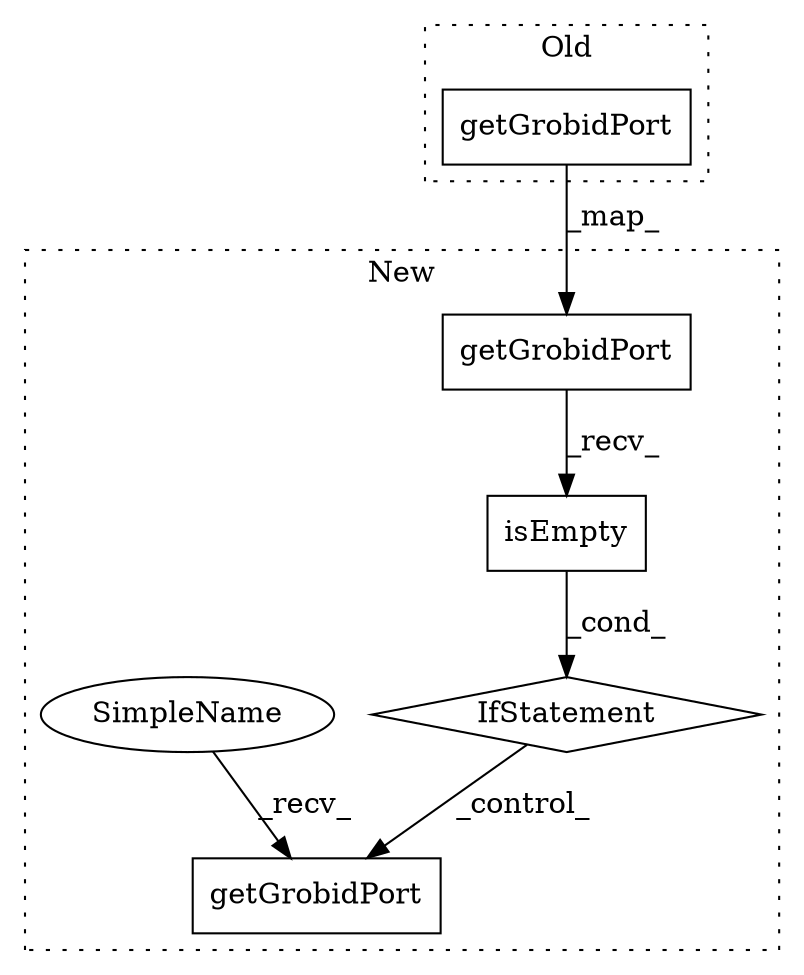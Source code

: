 digraph G {
subgraph cluster0 {
1 [label="getGrobidPort" a="32" s="5723" l="15" shape="box"];
label = "Old";
style="dotted";
}
subgraph cluster1 {
2 [label="getGrobidPort" a="32" s="5823" l="15" shape="box"];
3 [label="IfStatement" a="25" s="5848" l="3" shape="diamond"];
4 [label="getGrobidPort" a="32" s="5878" l="15" shape="box"];
5 [label="isEmpty" a="32" s="5839" l="9" shape="box"];
6 [label="SimpleName" a="42" s="5860" l="17" shape="ellipse"];
label = "New";
style="dotted";
}
1 -> 2 [label="_map_"];
2 -> 5 [label="_recv_"];
3 -> 4 [label="_control_"];
5 -> 3 [label="_cond_"];
6 -> 4 [label="_recv_"];
}